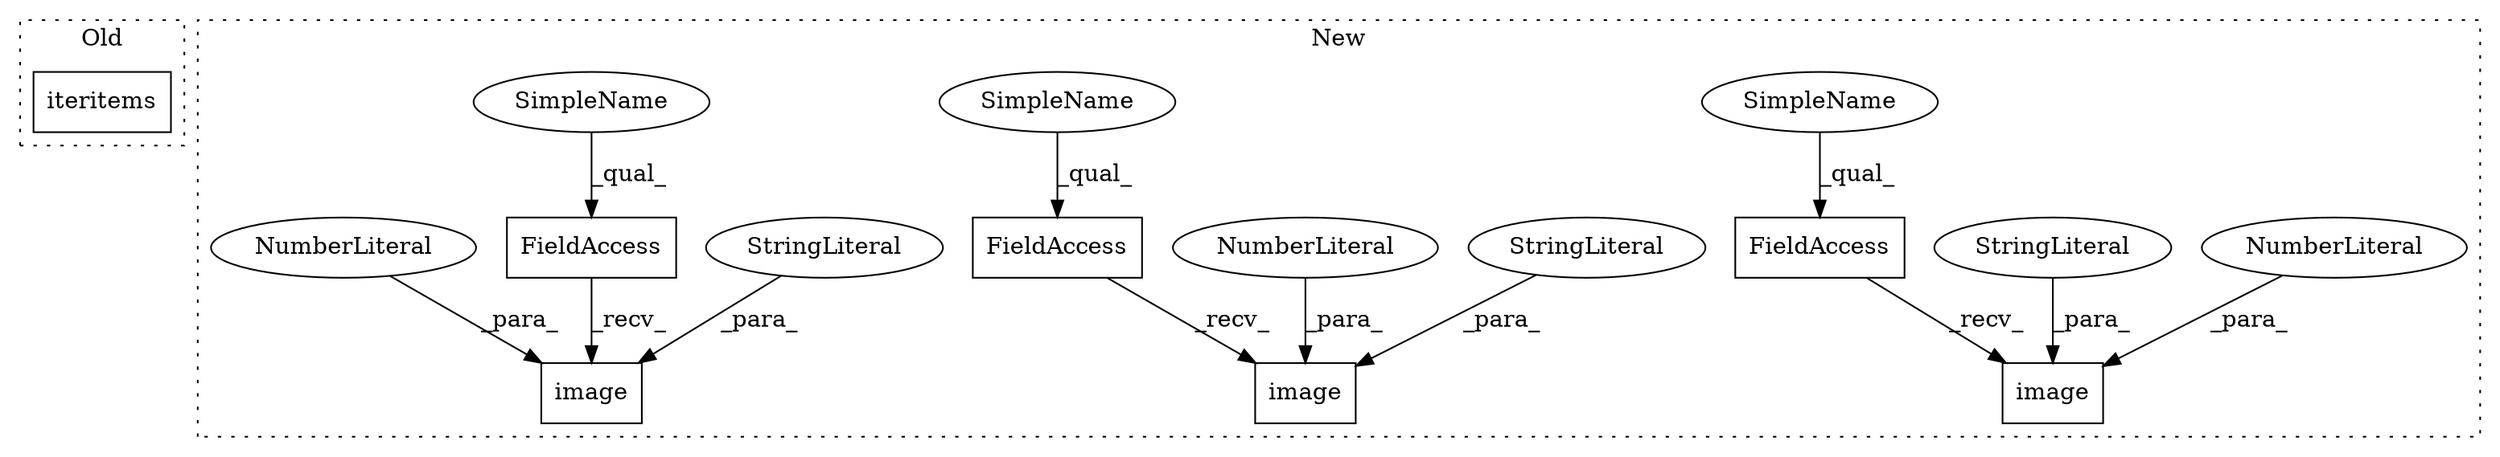 digraph G {
subgraph cluster0 {
1 [label="iteritems" a="32" s="4593" l="11" shape="box"];
label = "Old";
style="dotted";
}
subgraph cluster1 {
2 [label="image" a="32" s="4905,4952" l="6,1" shape="box"];
3 [label="NumberLiteral" a="34" s="4951" l="1" shape="ellipse"];
4 [label="FieldAccess" a="22" s="4886" l="18" shape="box"];
5 [label="FieldAccess" a="22" s="4819" l="18" shape="box"];
6 [label="image" a="32" s="4838,4875" l="6,1" shape="box"];
7 [label="NumberLiteral" a="34" s="4874" l="1" shape="ellipse"];
8 [label="FieldAccess" a="22" s="4758" l="18" shape="box"];
9 [label="image" a="32" s="4777,4808" l="6,1" shape="box"];
10 [label="NumberLiteral" a="34" s="4807" l="1" shape="ellipse"];
11 [label="StringLiteral" a="45" s="4783" l="16" shape="ellipse"];
12 [label="StringLiteral" a="45" s="4911" l="23" shape="ellipse"];
13 [label="StringLiteral" a="45" s="4844" l="16" shape="ellipse"];
14 [label="SimpleName" a="42" s="4819" l="10" shape="ellipse"];
15 [label="SimpleName" a="42" s="4886" l="10" shape="ellipse"];
16 [label="SimpleName" a="42" s="4758" l="10" shape="ellipse"];
label = "New";
style="dotted";
}
3 -> 2 [label="_para_"];
4 -> 2 [label="_recv_"];
5 -> 6 [label="_recv_"];
7 -> 6 [label="_para_"];
8 -> 9 [label="_recv_"];
10 -> 9 [label="_para_"];
11 -> 9 [label="_para_"];
12 -> 2 [label="_para_"];
13 -> 6 [label="_para_"];
14 -> 5 [label="_qual_"];
15 -> 4 [label="_qual_"];
16 -> 8 [label="_qual_"];
}